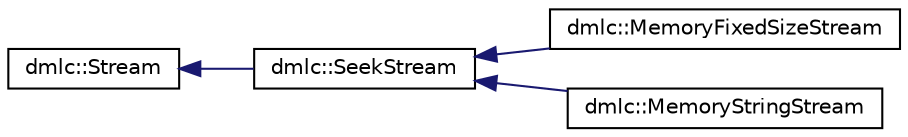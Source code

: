 digraph "Graphical Class Hierarchy"
{
 // LATEX_PDF_SIZE
  edge [fontname="Helvetica",fontsize="10",labelfontname="Helvetica",labelfontsize="10"];
  node [fontname="Helvetica",fontsize="10",shape=record];
  rankdir="LR";
  Node0 [label="dmlc::Stream",height=0.2,width=0.4,color="black", fillcolor="white", style="filled",URL="$classdmlc_1_1Stream.html",tooltip="interface of stream I/O for serialization"];
  Node0 -> Node1 [dir="back",color="midnightblue",fontsize="10",style="solid",fontname="Helvetica"];
  Node1 [label="dmlc::SeekStream",height=0.2,width=0.4,color="black", fillcolor="white", style="filled",URL="$classdmlc_1_1SeekStream.html",tooltip="interface of i/o stream that support seek"];
  Node1 -> Node2 [dir="back",color="midnightblue",fontsize="10",style="solid",fontname="Helvetica"];
  Node2 [label="dmlc::MemoryFixedSizeStream",height=0.2,width=0.4,color="black", fillcolor="white", style="filled",URL="$structdmlc_1_1MemoryFixedSizeStream.html",tooltip="A Stream that operates on fixed region of memory This class allows us to read/write from/to a fixed m..."];
  Node1 -> Node3 [dir="back",color="midnightblue",fontsize="10",style="solid",fontname="Helvetica"];
  Node3 [label="dmlc::MemoryStringStream",height=0.2,width=0.4,color="black", fillcolor="white", style="filled",URL="$structdmlc_1_1MemoryStringStream.html",tooltip="A in memory stream that is backed by std::string. This class allows us to read/write from/to a std::s..."];
}
